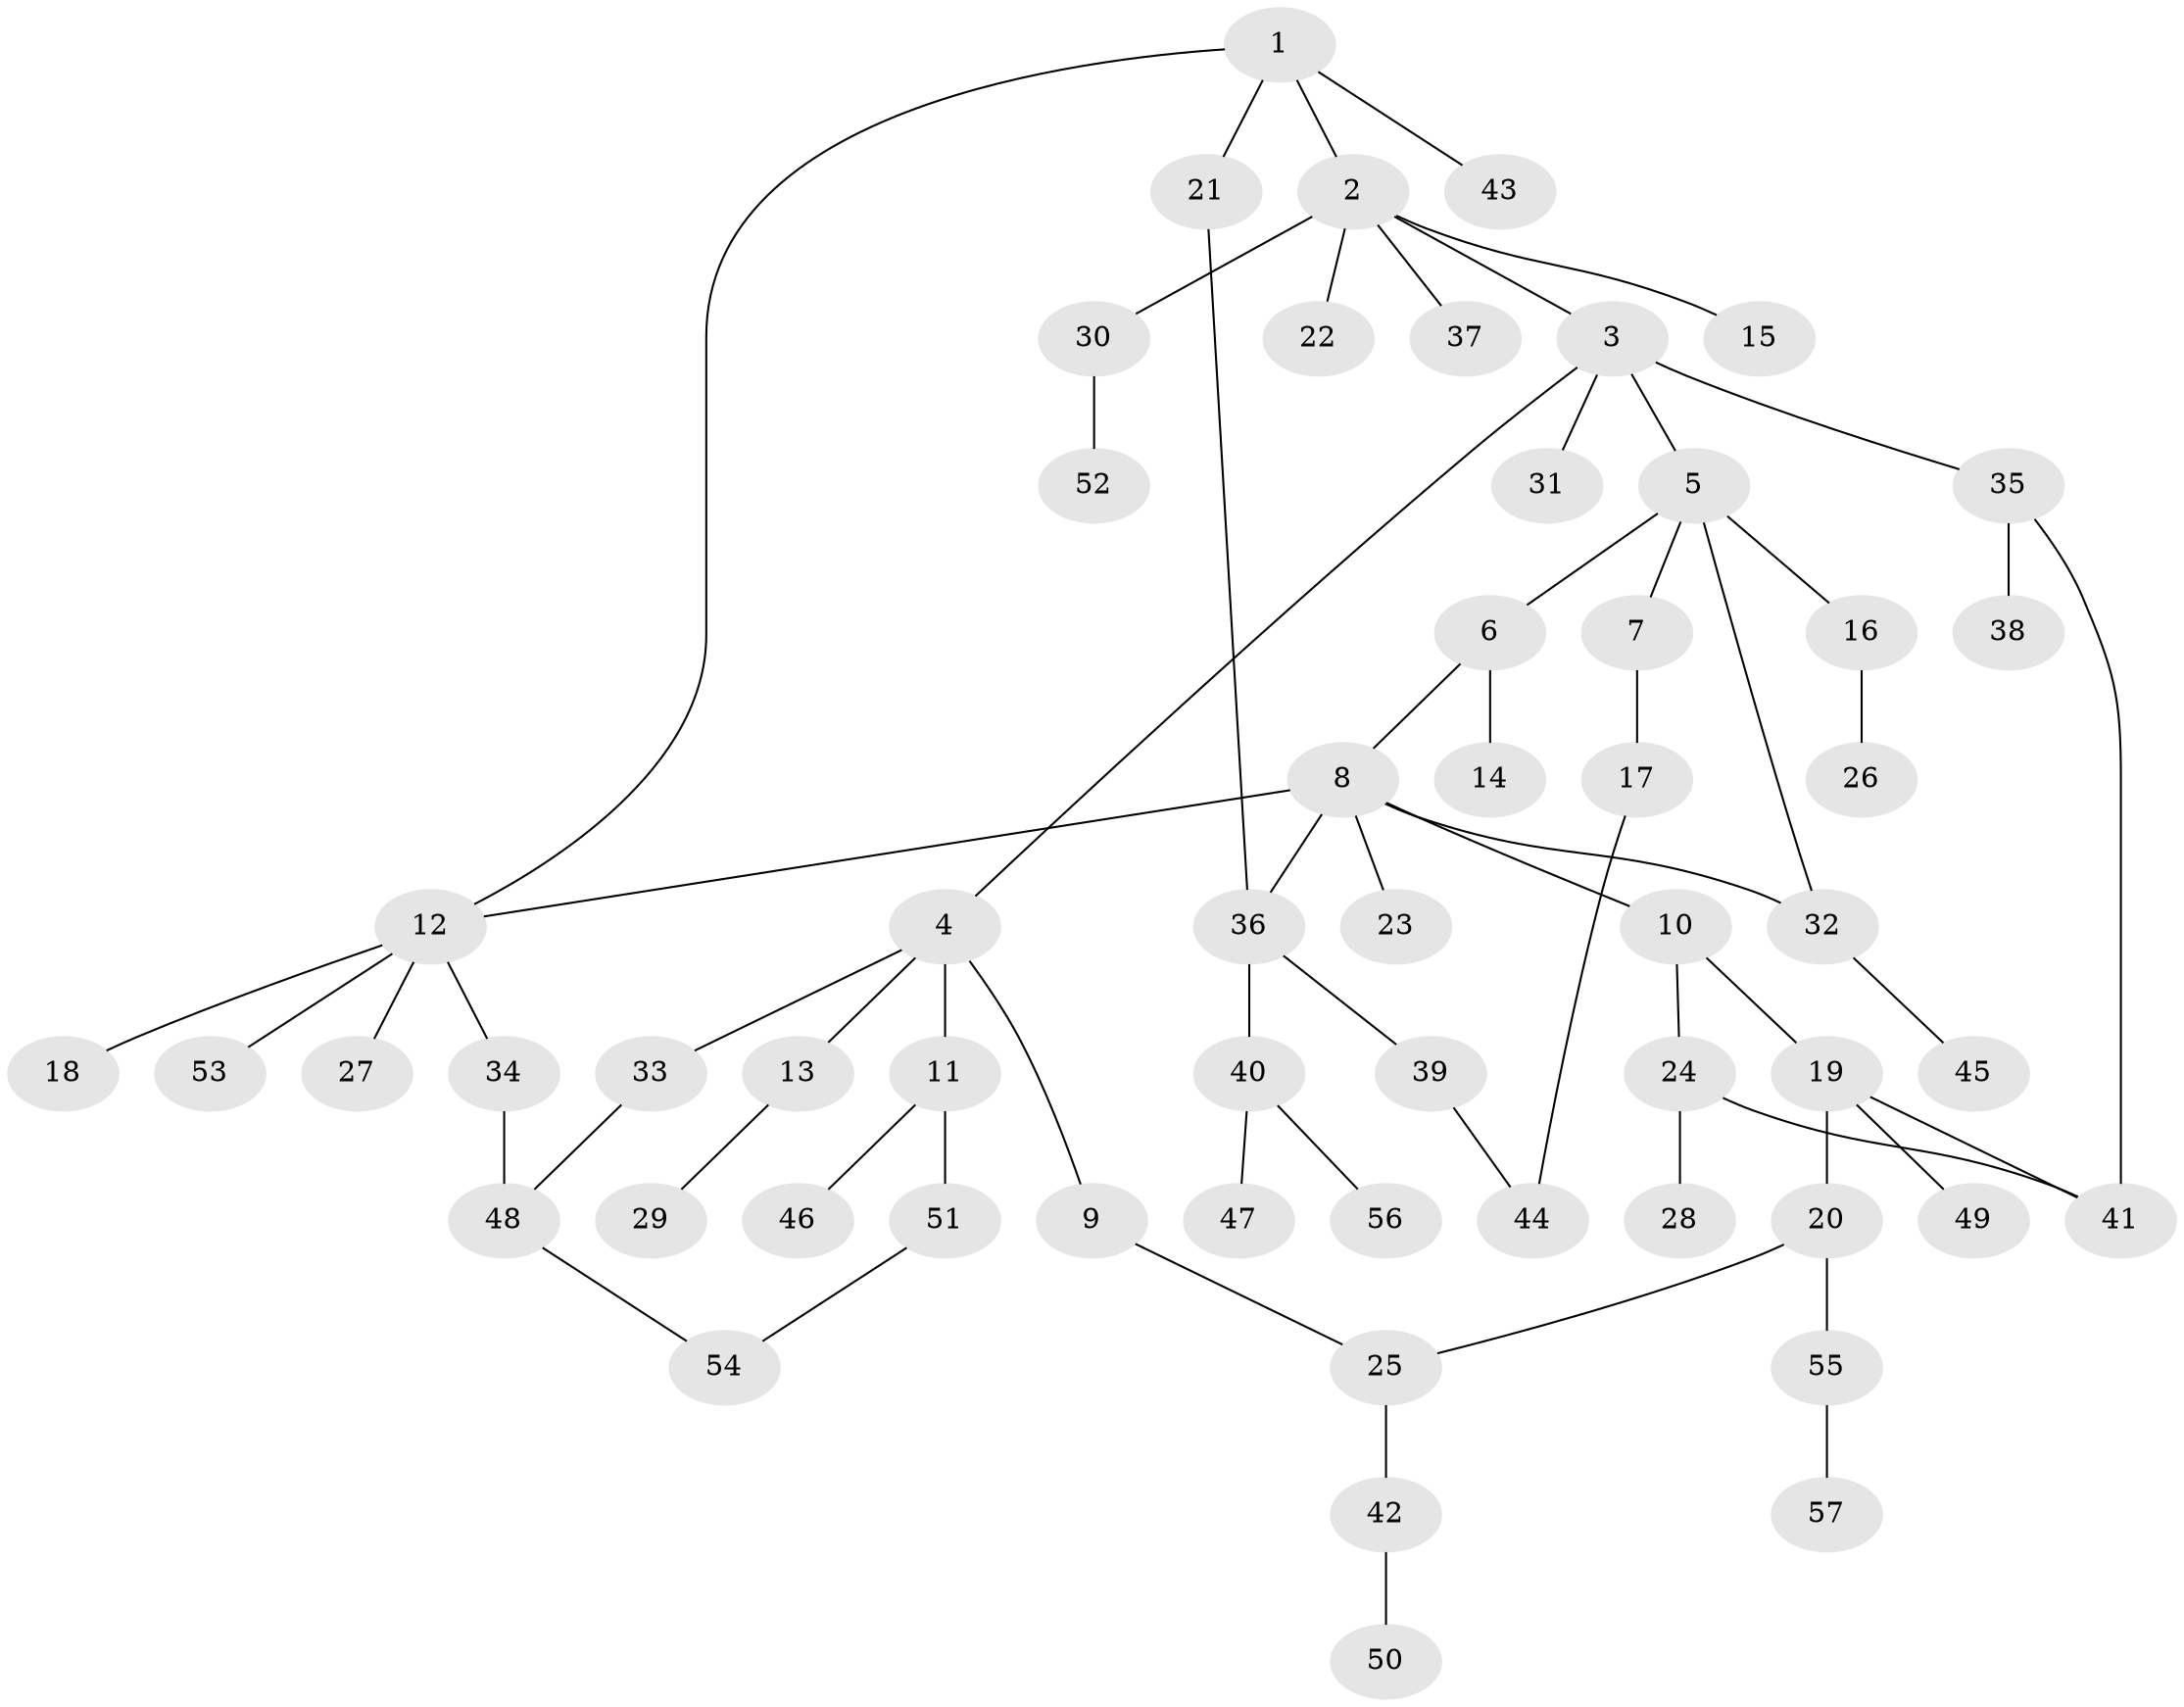 // coarse degree distribution, {4: 0.10526315789473684, 9: 0.02631578947368421, 5: 0.07894736842105263, 2: 0.21052631578947367, 7: 0.02631578947368421, 1: 0.4473684210526316, 3: 0.10526315789473684}
// Generated by graph-tools (version 1.1) at 2025/41/03/06/25 10:41:29]
// undirected, 57 vertices, 65 edges
graph export_dot {
graph [start="1"]
  node [color=gray90,style=filled];
  1;
  2;
  3;
  4;
  5;
  6;
  7;
  8;
  9;
  10;
  11;
  12;
  13;
  14;
  15;
  16;
  17;
  18;
  19;
  20;
  21;
  22;
  23;
  24;
  25;
  26;
  27;
  28;
  29;
  30;
  31;
  32;
  33;
  34;
  35;
  36;
  37;
  38;
  39;
  40;
  41;
  42;
  43;
  44;
  45;
  46;
  47;
  48;
  49;
  50;
  51;
  52;
  53;
  54;
  55;
  56;
  57;
  1 -- 2;
  1 -- 12;
  1 -- 21;
  1 -- 43;
  2 -- 3;
  2 -- 15;
  2 -- 22;
  2 -- 30;
  2 -- 37;
  3 -- 4;
  3 -- 5;
  3 -- 31;
  3 -- 35;
  4 -- 9;
  4 -- 11;
  4 -- 13;
  4 -- 33;
  5 -- 6;
  5 -- 7;
  5 -- 16;
  5 -- 32;
  6 -- 8;
  6 -- 14;
  7 -- 17;
  8 -- 10;
  8 -- 23;
  8 -- 32;
  8 -- 36;
  8 -- 12;
  9 -- 25;
  10 -- 19;
  10 -- 24;
  11 -- 46;
  11 -- 51;
  12 -- 18;
  12 -- 27;
  12 -- 34;
  12 -- 53;
  13 -- 29;
  16 -- 26;
  17 -- 44;
  19 -- 20;
  19 -- 49;
  19 -- 41;
  20 -- 55;
  20 -- 25;
  21 -- 36;
  24 -- 28;
  24 -- 41;
  25 -- 42;
  30 -- 52;
  32 -- 45;
  33 -- 48;
  34 -- 48;
  35 -- 38;
  35 -- 41;
  36 -- 39;
  36 -- 40;
  39 -- 44;
  40 -- 47;
  40 -- 56;
  42 -- 50;
  48 -- 54;
  51 -- 54;
  55 -- 57;
}
